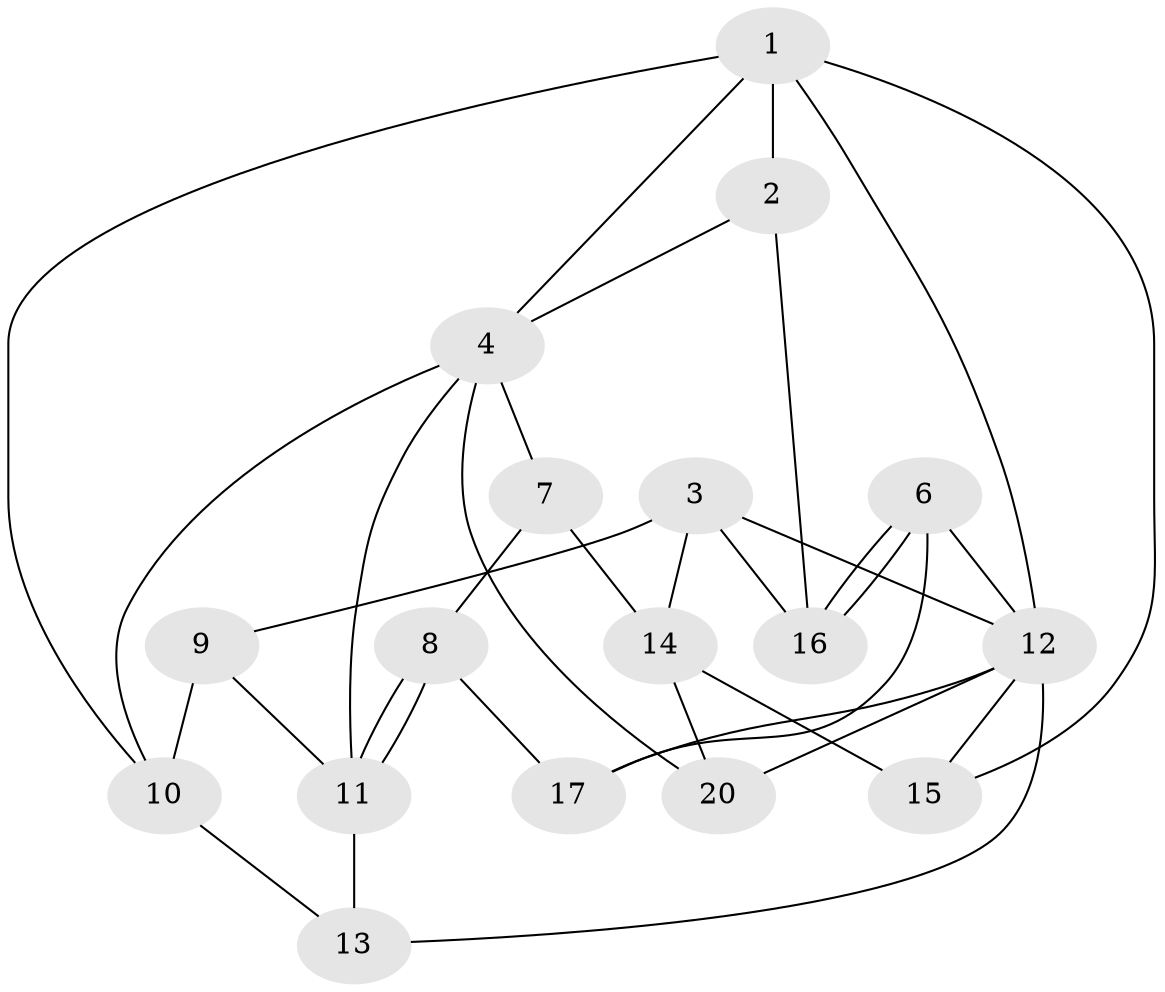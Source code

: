 // Generated by graph-tools (version 1.1) at 2025/46/02/15/25 05:46:28]
// undirected, 17 vertices, 34 edges
graph export_dot {
graph [start="1"]
  node [color=gray90,style=filled];
  1 [super="+18"];
  2;
  3;
  4;
  6;
  7;
  8;
  9 [super="+5"];
  10 [super="+18"];
  11;
  12 [super="+19"];
  13;
  14;
  15 [super="+5+19"];
  16;
  17;
  20;
  1 -- 2;
  1 -- 12;
  1 -- 4;
  1 -- 10;
  1 -- 15;
  2 -- 4;
  2 -- 16;
  3 -- 12;
  3 -- 14;
  3 -- 9;
  3 -- 16;
  4 -- 10;
  4 -- 7;
  4 -- 11;
  4 -- 20;
  6 -- 12;
  6 -- 16;
  6 -- 16;
  6 -- 17;
  7 -- 14;
  7 -- 8;
  8 -- 11;
  8 -- 11;
  8 -- 17;
  9 -- 11;
  9 -- 10;
  10 -- 13;
  11 -- 13;
  12 -- 17;
  12 -- 13;
  12 -- 15;
  12 -- 20;
  14 -- 15;
  14 -- 20;
}

